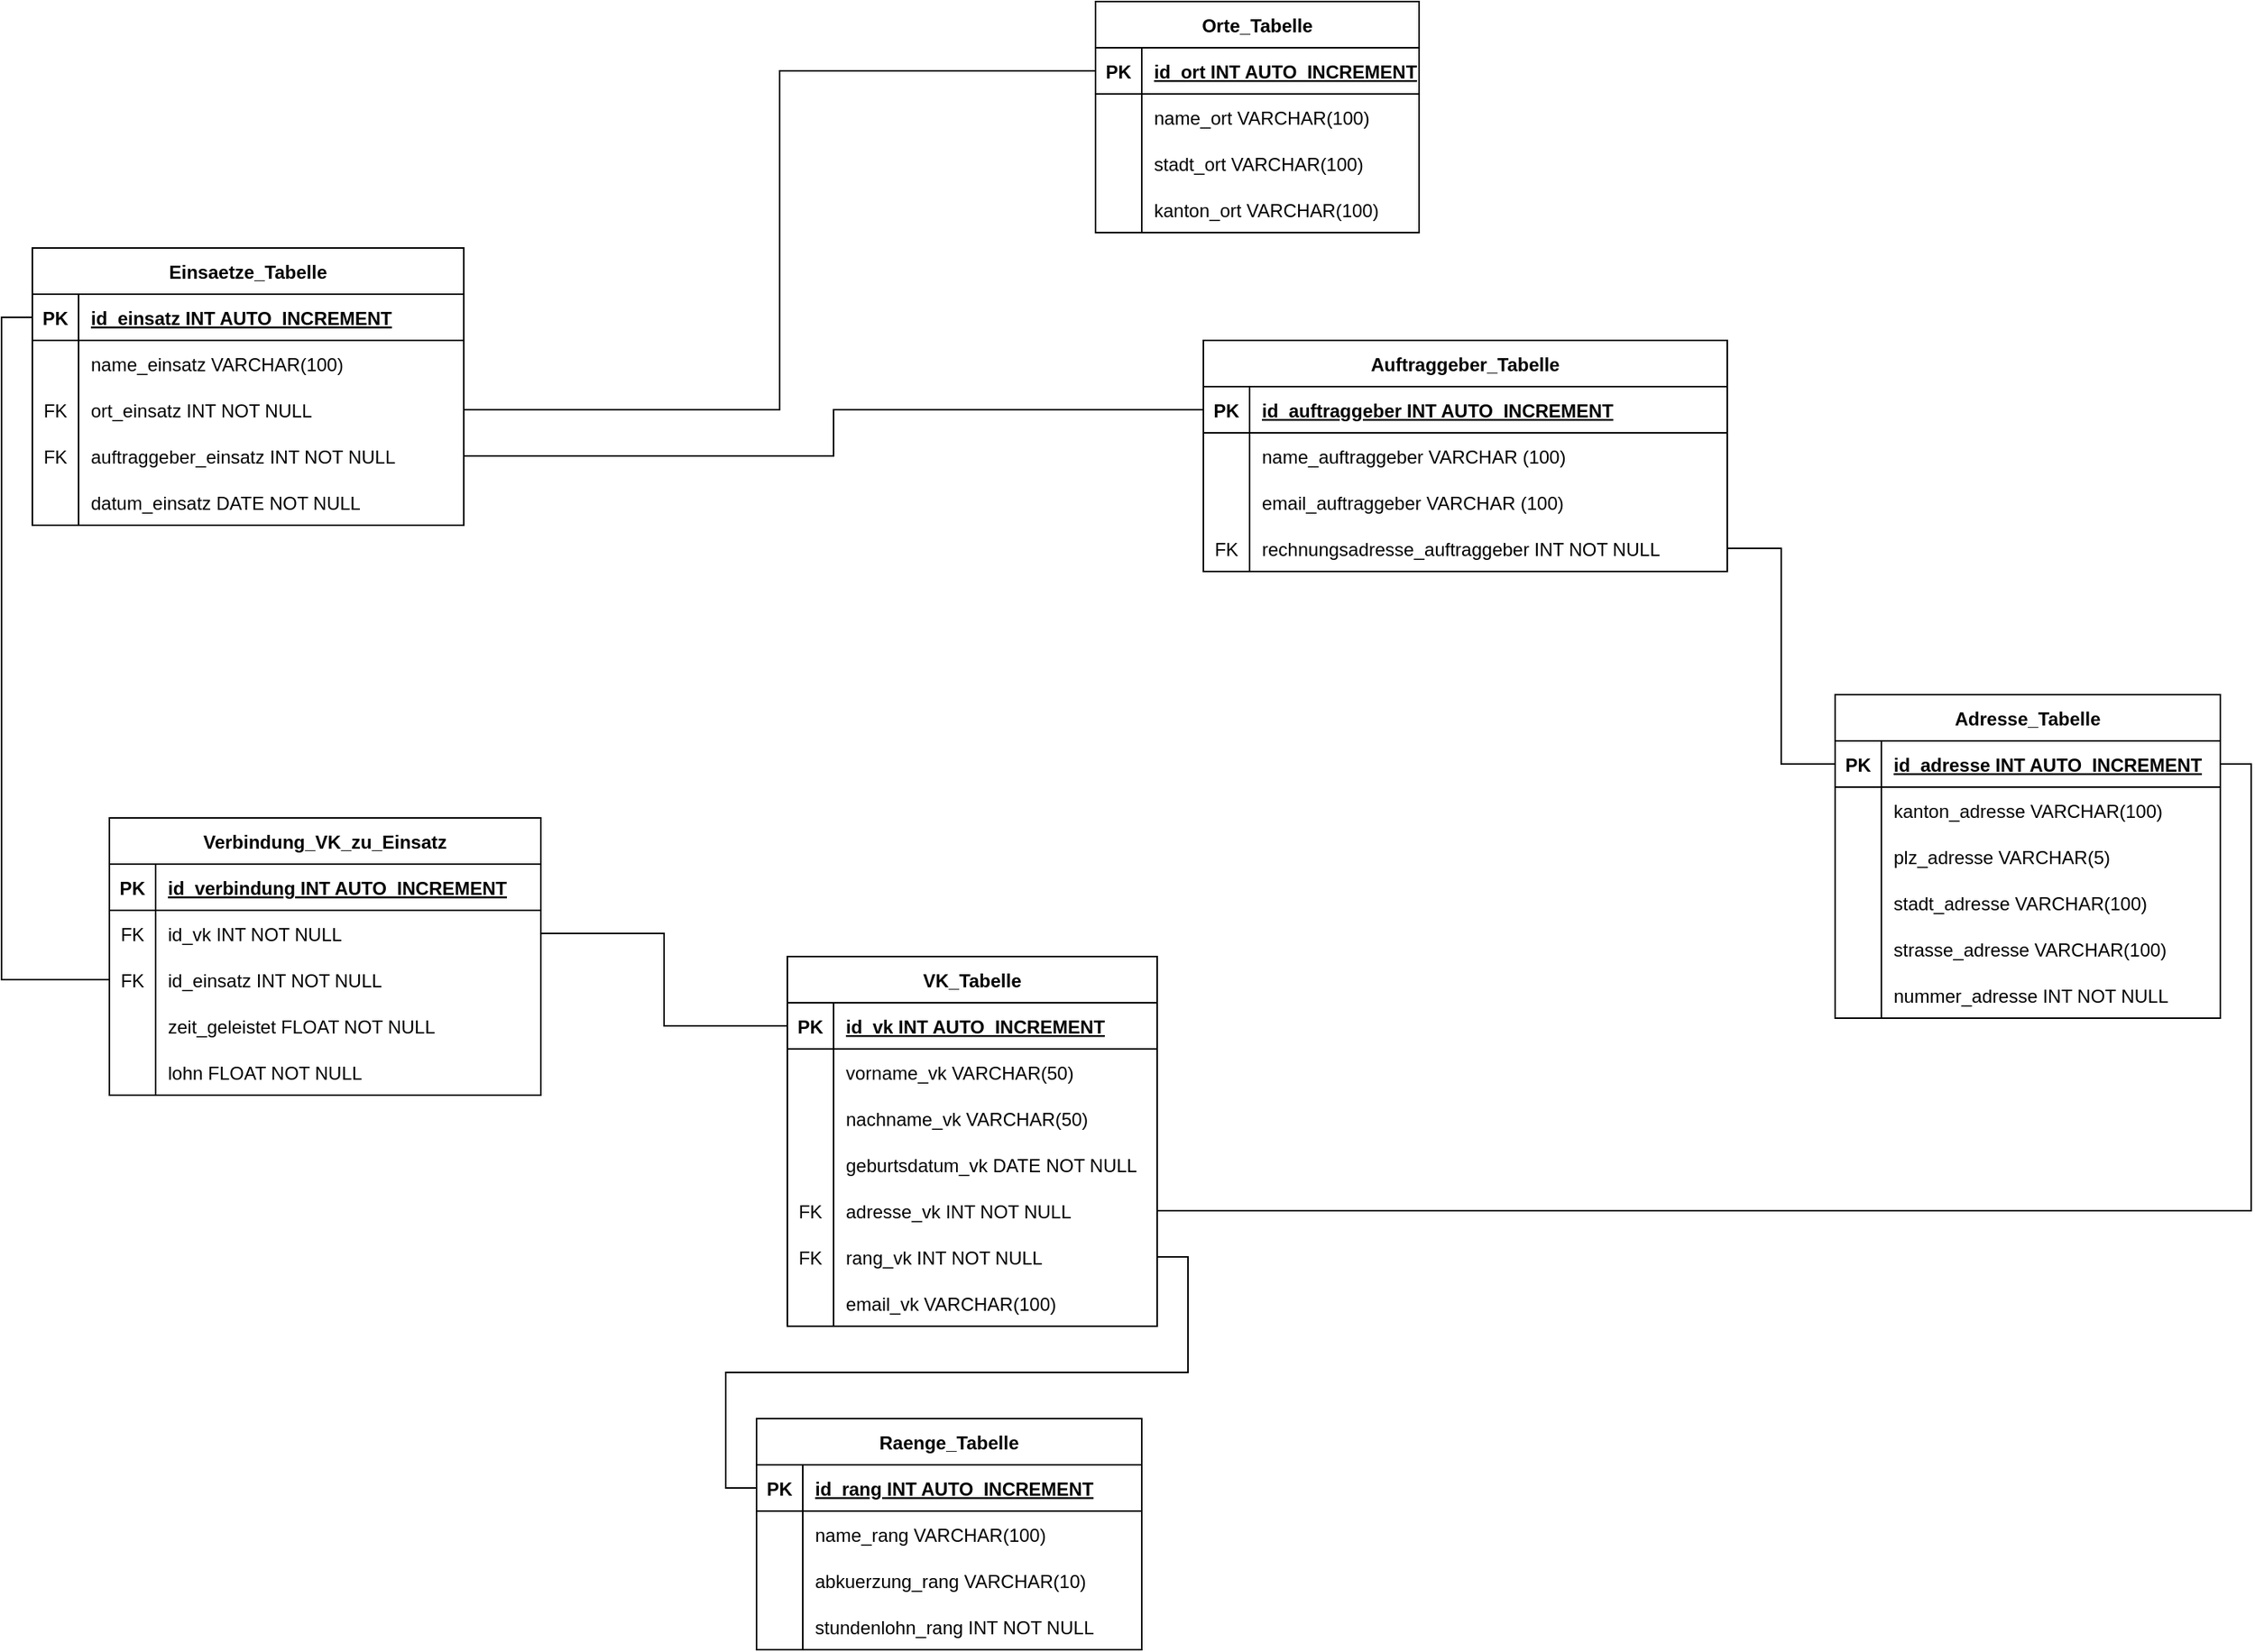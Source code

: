 <mxfile version="20.6.0" type="device"><diagram id="R2lEEEUBdFMjLlhIrx00" name="Page-1"><mxGraphModel dx="2062" dy="1154" grid="1" gridSize="10" guides="1" tooltips="1" connect="1" arrows="1" fold="1" page="1" pageScale="1" pageWidth="4681" pageHeight="3300" math="0" shadow="0" extFonts="Permanent Marker^https://fonts.googleapis.com/css?family=Permanent+Marker"><root><mxCell id="0"/><mxCell id="1" parent="0"/><mxCell id="id23W13B1p6ugP3tSp5j-1" value="Einsaetze_Tabelle" style="shape=table;startSize=30;container=1;collapsible=1;childLayout=tableLayout;fixedRows=1;rowLines=0;fontStyle=1;align=center;resizeLast=1;" parent="1" vertex="1"><mxGeometry x="140" y="570" width="280" height="180" as="geometry"/></mxCell><mxCell id="id23W13B1p6ugP3tSp5j-2" value="" style="shape=tableRow;horizontal=0;startSize=0;swimlaneHead=0;swimlaneBody=0;fillColor=none;collapsible=0;dropTarget=0;points=[[0,0.5],[1,0.5]];portConstraint=eastwest;top=0;left=0;right=0;bottom=1;" parent="id23W13B1p6ugP3tSp5j-1" vertex="1"><mxGeometry y="30" width="280" height="30" as="geometry"/></mxCell><mxCell id="id23W13B1p6ugP3tSp5j-3" value="PK" style="shape=partialRectangle;connectable=0;fillColor=none;top=0;left=0;bottom=0;right=0;fontStyle=1;overflow=hidden;" parent="id23W13B1p6ugP3tSp5j-2" vertex="1"><mxGeometry width="30" height="30" as="geometry"><mxRectangle width="30" height="30" as="alternateBounds"/></mxGeometry></mxCell><mxCell id="id23W13B1p6ugP3tSp5j-4" value="id_einsatz INT AUTO_INCREMENT" style="shape=partialRectangle;connectable=0;fillColor=none;top=0;left=0;bottom=0;right=0;align=left;spacingLeft=6;fontStyle=5;overflow=hidden;" parent="id23W13B1p6ugP3tSp5j-2" vertex="1"><mxGeometry x="30" width="250" height="30" as="geometry"><mxRectangle width="250" height="30" as="alternateBounds"/></mxGeometry></mxCell><mxCell id="id23W13B1p6ugP3tSp5j-5" value="" style="shape=tableRow;horizontal=0;startSize=0;swimlaneHead=0;swimlaneBody=0;fillColor=none;collapsible=0;dropTarget=0;points=[[0,0.5],[1,0.5]];portConstraint=eastwest;top=0;left=0;right=0;bottom=0;" parent="id23W13B1p6ugP3tSp5j-1" vertex="1"><mxGeometry y="60" width="280" height="30" as="geometry"/></mxCell><mxCell id="id23W13B1p6ugP3tSp5j-6" value="" style="shape=partialRectangle;connectable=0;fillColor=none;top=0;left=0;bottom=0;right=0;editable=1;overflow=hidden;" parent="id23W13B1p6ugP3tSp5j-5" vertex="1"><mxGeometry width="30" height="30" as="geometry"><mxRectangle width="30" height="30" as="alternateBounds"/></mxGeometry></mxCell><mxCell id="id23W13B1p6ugP3tSp5j-7" value="name_einsatz VARCHAR(100)" style="shape=partialRectangle;connectable=0;fillColor=none;top=0;left=0;bottom=0;right=0;align=left;spacingLeft=6;overflow=hidden;" parent="id23W13B1p6ugP3tSp5j-5" vertex="1"><mxGeometry x="30" width="250" height="30" as="geometry"><mxRectangle width="250" height="30" as="alternateBounds"/></mxGeometry></mxCell><mxCell id="id23W13B1p6ugP3tSp5j-8" value="" style="shape=tableRow;horizontal=0;startSize=0;swimlaneHead=0;swimlaneBody=0;fillColor=none;collapsible=0;dropTarget=0;points=[[0,0.5],[1,0.5]];portConstraint=eastwest;top=0;left=0;right=0;bottom=0;" parent="id23W13B1p6ugP3tSp5j-1" vertex="1"><mxGeometry y="90" width="280" height="30" as="geometry"/></mxCell><mxCell id="id23W13B1p6ugP3tSp5j-9" value="FK" style="shape=partialRectangle;connectable=0;fillColor=none;top=0;left=0;bottom=0;right=0;editable=1;overflow=hidden;" parent="id23W13B1p6ugP3tSp5j-8" vertex="1"><mxGeometry width="30" height="30" as="geometry"><mxRectangle width="30" height="30" as="alternateBounds"/></mxGeometry></mxCell><mxCell id="id23W13B1p6ugP3tSp5j-10" value="ort_einsatz INT NOT NULL" style="shape=partialRectangle;connectable=0;fillColor=none;top=0;left=0;bottom=0;right=0;align=left;spacingLeft=6;overflow=hidden;" parent="id23W13B1p6ugP3tSp5j-8" vertex="1"><mxGeometry x="30" width="250" height="30" as="geometry"><mxRectangle width="250" height="30" as="alternateBounds"/></mxGeometry></mxCell><mxCell id="id23W13B1p6ugP3tSp5j-11" value="" style="shape=tableRow;horizontal=0;startSize=0;swimlaneHead=0;swimlaneBody=0;fillColor=none;collapsible=0;dropTarget=0;points=[[0,0.5],[1,0.5]];portConstraint=eastwest;top=0;left=0;right=0;bottom=0;" parent="id23W13B1p6ugP3tSp5j-1" vertex="1"><mxGeometry y="120" width="280" height="30" as="geometry"/></mxCell><mxCell id="id23W13B1p6ugP3tSp5j-12" value="FK" style="shape=partialRectangle;connectable=0;fillColor=none;top=0;left=0;bottom=0;right=0;editable=1;overflow=hidden;" parent="id23W13B1p6ugP3tSp5j-11" vertex="1"><mxGeometry width="30" height="30" as="geometry"><mxRectangle width="30" height="30" as="alternateBounds"/></mxGeometry></mxCell><mxCell id="id23W13B1p6ugP3tSp5j-13" value="auftraggeber_einsatz INT NOT NULL" style="shape=partialRectangle;connectable=0;fillColor=none;top=0;left=0;bottom=0;right=0;align=left;spacingLeft=6;overflow=hidden;" parent="id23W13B1p6ugP3tSp5j-11" vertex="1"><mxGeometry x="30" width="250" height="30" as="geometry"><mxRectangle width="250" height="30" as="alternateBounds"/></mxGeometry></mxCell><mxCell id="id23W13B1p6ugP3tSp5j-30" value="" style="shape=tableRow;horizontal=0;startSize=0;swimlaneHead=0;swimlaneBody=0;fillColor=none;collapsible=0;dropTarget=0;points=[[0,0.5],[1,0.5]];portConstraint=eastwest;top=0;left=0;right=0;bottom=0;" parent="id23W13B1p6ugP3tSp5j-1" vertex="1"><mxGeometry y="150" width="280" height="30" as="geometry"/></mxCell><mxCell id="id23W13B1p6ugP3tSp5j-31" value="" style="shape=partialRectangle;connectable=0;fillColor=none;top=0;left=0;bottom=0;right=0;editable=1;overflow=hidden;" parent="id23W13B1p6ugP3tSp5j-30" vertex="1"><mxGeometry width="30" height="30" as="geometry"><mxRectangle width="30" height="30" as="alternateBounds"/></mxGeometry></mxCell><mxCell id="id23W13B1p6ugP3tSp5j-32" value="datum_einsatz DATE NOT NULL" style="shape=partialRectangle;connectable=0;fillColor=none;top=0;left=0;bottom=0;right=0;align=left;spacingLeft=6;overflow=hidden;" parent="id23W13B1p6ugP3tSp5j-30" vertex="1"><mxGeometry x="30" width="250" height="30" as="geometry"><mxRectangle width="250" height="30" as="alternateBounds"/></mxGeometry></mxCell><mxCell id="id23W13B1p6ugP3tSp5j-14" value="Orte_Tabelle" style="shape=table;startSize=30;container=1;collapsible=1;childLayout=tableLayout;fixedRows=1;rowLines=0;fontStyle=1;align=center;resizeLast=1;" parent="1" vertex="1"><mxGeometry x="830" y="410" width="210" height="150" as="geometry"/></mxCell><mxCell id="id23W13B1p6ugP3tSp5j-15" value="" style="shape=tableRow;horizontal=0;startSize=0;swimlaneHead=0;swimlaneBody=0;fillColor=none;collapsible=0;dropTarget=0;points=[[0,0.5],[1,0.5]];portConstraint=eastwest;top=0;left=0;right=0;bottom=1;" parent="id23W13B1p6ugP3tSp5j-14" vertex="1"><mxGeometry y="30" width="210" height="30" as="geometry"/></mxCell><mxCell id="id23W13B1p6ugP3tSp5j-16" value="PK" style="shape=partialRectangle;connectable=0;fillColor=none;top=0;left=0;bottom=0;right=0;fontStyle=1;overflow=hidden;" parent="id23W13B1p6ugP3tSp5j-15" vertex="1"><mxGeometry width="30" height="30" as="geometry"><mxRectangle width="30" height="30" as="alternateBounds"/></mxGeometry></mxCell><mxCell id="id23W13B1p6ugP3tSp5j-17" value="id_ort INT AUTO_INCREMENT" style="shape=partialRectangle;connectable=0;fillColor=none;top=0;left=0;bottom=0;right=0;align=left;spacingLeft=6;fontStyle=5;overflow=hidden;" parent="id23W13B1p6ugP3tSp5j-15" vertex="1"><mxGeometry x="30" width="180" height="30" as="geometry"><mxRectangle width="180" height="30" as="alternateBounds"/></mxGeometry></mxCell><mxCell id="id23W13B1p6ugP3tSp5j-18" value="" style="shape=tableRow;horizontal=0;startSize=0;swimlaneHead=0;swimlaneBody=0;fillColor=none;collapsible=0;dropTarget=0;points=[[0,0.5],[1,0.5]];portConstraint=eastwest;top=0;left=0;right=0;bottom=0;" parent="id23W13B1p6ugP3tSp5j-14" vertex="1"><mxGeometry y="60" width="210" height="30" as="geometry"/></mxCell><mxCell id="id23W13B1p6ugP3tSp5j-19" value="" style="shape=partialRectangle;connectable=0;fillColor=none;top=0;left=0;bottom=0;right=0;editable=1;overflow=hidden;" parent="id23W13B1p6ugP3tSp5j-18" vertex="1"><mxGeometry width="30" height="30" as="geometry"><mxRectangle width="30" height="30" as="alternateBounds"/></mxGeometry></mxCell><mxCell id="id23W13B1p6ugP3tSp5j-20" value="name_ort VARCHAR(100)" style="shape=partialRectangle;connectable=0;fillColor=none;top=0;left=0;bottom=0;right=0;align=left;spacingLeft=6;overflow=hidden;" parent="id23W13B1p6ugP3tSp5j-18" vertex="1"><mxGeometry x="30" width="180" height="30" as="geometry"><mxRectangle width="180" height="30" as="alternateBounds"/></mxGeometry></mxCell><mxCell id="id23W13B1p6ugP3tSp5j-21" value="" style="shape=tableRow;horizontal=0;startSize=0;swimlaneHead=0;swimlaneBody=0;fillColor=none;collapsible=0;dropTarget=0;points=[[0,0.5],[1,0.5]];portConstraint=eastwest;top=0;left=0;right=0;bottom=0;" parent="id23W13B1p6ugP3tSp5j-14" vertex="1"><mxGeometry y="90" width="210" height="30" as="geometry"/></mxCell><mxCell id="id23W13B1p6ugP3tSp5j-22" value="" style="shape=partialRectangle;connectable=0;fillColor=none;top=0;left=0;bottom=0;right=0;editable=1;overflow=hidden;" parent="id23W13B1p6ugP3tSp5j-21" vertex="1"><mxGeometry width="30" height="30" as="geometry"><mxRectangle width="30" height="30" as="alternateBounds"/></mxGeometry></mxCell><mxCell id="id23W13B1p6ugP3tSp5j-23" value="stadt_ort VARCHAR(100)" style="shape=partialRectangle;connectable=0;fillColor=none;top=0;left=0;bottom=0;right=0;align=left;spacingLeft=6;overflow=hidden;" parent="id23W13B1p6ugP3tSp5j-21" vertex="1"><mxGeometry x="30" width="180" height="30" as="geometry"><mxRectangle width="180" height="30" as="alternateBounds"/></mxGeometry></mxCell><mxCell id="id23W13B1p6ugP3tSp5j-24" value="" style="shape=tableRow;horizontal=0;startSize=0;swimlaneHead=0;swimlaneBody=0;fillColor=none;collapsible=0;dropTarget=0;points=[[0,0.5],[1,0.5]];portConstraint=eastwest;top=0;left=0;right=0;bottom=0;" parent="id23W13B1p6ugP3tSp5j-14" vertex="1"><mxGeometry y="120" width="210" height="30" as="geometry"/></mxCell><mxCell id="id23W13B1p6ugP3tSp5j-25" value="" style="shape=partialRectangle;connectable=0;fillColor=none;top=0;left=0;bottom=0;right=0;editable=1;overflow=hidden;" parent="id23W13B1p6ugP3tSp5j-24" vertex="1"><mxGeometry width="30" height="30" as="geometry"><mxRectangle width="30" height="30" as="alternateBounds"/></mxGeometry></mxCell><mxCell id="id23W13B1p6ugP3tSp5j-26" value="kanton_ort VARCHAR(100)" style="shape=partialRectangle;connectable=0;fillColor=none;top=0;left=0;bottom=0;right=0;align=left;spacingLeft=6;overflow=hidden;" parent="id23W13B1p6ugP3tSp5j-24" vertex="1"><mxGeometry x="30" width="180" height="30" as="geometry"><mxRectangle width="180" height="30" as="alternateBounds"/></mxGeometry></mxCell><mxCell id="id23W13B1p6ugP3tSp5j-33" value="Auftraggeber_Tabelle" style="shape=table;startSize=30;container=1;collapsible=1;childLayout=tableLayout;fixedRows=1;rowLines=0;fontStyle=1;align=center;resizeLast=1;" parent="1" vertex="1"><mxGeometry x="900" y="630" width="340" height="150" as="geometry"/></mxCell><mxCell id="id23W13B1p6ugP3tSp5j-34" value="" style="shape=tableRow;horizontal=0;startSize=0;swimlaneHead=0;swimlaneBody=0;fillColor=none;collapsible=0;dropTarget=0;points=[[0,0.5],[1,0.5]];portConstraint=eastwest;top=0;left=0;right=0;bottom=1;" parent="id23W13B1p6ugP3tSp5j-33" vertex="1"><mxGeometry y="30" width="340" height="30" as="geometry"/></mxCell><mxCell id="id23W13B1p6ugP3tSp5j-35" value="PK" style="shape=partialRectangle;connectable=0;fillColor=none;top=0;left=0;bottom=0;right=0;fontStyle=1;overflow=hidden;" parent="id23W13B1p6ugP3tSp5j-34" vertex="1"><mxGeometry width="30" height="30" as="geometry"><mxRectangle width="30" height="30" as="alternateBounds"/></mxGeometry></mxCell><mxCell id="id23W13B1p6ugP3tSp5j-36" value="id_auftraggeber INT AUTO_INCREMENT" style="shape=partialRectangle;connectable=0;fillColor=none;top=0;left=0;bottom=0;right=0;align=left;spacingLeft=6;fontStyle=5;overflow=hidden;" parent="id23W13B1p6ugP3tSp5j-34" vertex="1"><mxGeometry x="30" width="310" height="30" as="geometry"><mxRectangle width="310" height="30" as="alternateBounds"/></mxGeometry></mxCell><mxCell id="id23W13B1p6ugP3tSp5j-37" value="" style="shape=tableRow;horizontal=0;startSize=0;swimlaneHead=0;swimlaneBody=0;fillColor=none;collapsible=0;dropTarget=0;points=[[0,0.5],[1,0.5]];portConstraint=eastwest;top=0;left=0;right=0;bottom=0;" parent="id23W13B1p6ugP3tSp5j-33" vertex="1"><mxGeometry y="60" width="340" height="30" as="geometry"/></mxCell><mxCell id="id23W13B1p6ugP3tSp5j-38" value="" style="shape=partialRectangle;connectable=0;fillColor=none;top=0;left=0;bottom=0;right=0;editable=1;overflow=hidden;" parent="id23W13B1p6ugP3tSp5j-37" vertex="1"><mxGeometry width="30" height="30" as="geometry"><mxRectangle width="30" height="30" as="alternateBounds"/></mxGeometry></mxCell><mxCell id="id23W13B1p6ugP3tSp5j-39" value="name_auftraggeber VARCHAR (100)" style="shape=partialRectangle;connectable=0;fillColor=none;top=0;left=0;bottom=0;right=0;align=left;spacingLeft=6;overflow=hidden;" parent="id23W13B1p6ugP3tSp5j-37" vertex="1"><mxGeometry x="30" width="310" height="30" as="geometry"><mxRectangle width="310" height="30" as="alternateBounds"/></mxGeometry></mxCell><mxCell id="id23W13B1p6ugP3tSp5j-40" value="" style="shape=tableRow;horizontal=0;startSize=0;swimlaneHead=0;swimlaneBody=0;fillColor=none;collapsible=0;dropTarget=0;points=[[0,0.5],[1,0.5]];portConstraint=eastwest;top=0;left=0;right=0;bottom=0;" parent="id23W13B1p6ugP3tSp5j-33" vertex="1"><mxGeometry y="90" width="340" height="30" as="geometry"/></mxCell><mxCell id="id23W13B1p6ugP3tSp5j-41" value="" style="shape=partialRectangle;connectable=0;fillColor=none;top=0;left=0;bottom=0;right=0;editable=1;overflow=hidden;" parent="id23W13B1p6ugP3tSp5j-40" vertex="1"><mxGeometry width="30" height="30" as="geometry"><mxRectangle width="30" height="30" as="alternateBounds"/></mxGeometry></mxCell><mxCell id="id23W13B1p6ugP3tSp5j-42" value="email_auftraggeber VARCHAR (100)" style="shape=partialRectangle;connectable=0;fillColor=none;top=0;left=0;bottom=0;right=0;align=left;spacingLeft=6;overflow=hidden;" parent="id23W13B1p6ugP3tSp5j-40" vertex="1"><mxGeometry x="30" width="310" height="30" as="geometry"><mxRectangle width="310" height="30" as="alternateBounds"/></mxGeometry></mxCell><mxCell id="id23W13B1p6ugP3tSp5j-43" value="" style="shape=tableRow;horizontal=0;startSize=0;swimlaneHead=0;swimlaneBody=0;fillColor=none;collapsible=0;dropTarget=0;points=[[0,0.5],[1,0.5]];portConstraint=eastwest;top=0;left=0;right=0;bottom=0;" parent="id23W13B1p6ugP3tSp5j-33" vertex="1"><mxGeometry y="120" width="340" height="30" as="geometry"/></mxCell><mxCell id="id23W13B1p6ugP3tSp5j-44" value="FK" style="shape=partialRectangle;connectable=0;fillColor=none;top=0;left=0;bottom=0;right=0;editable=1;overflow=hidden;" parent="id23W13B1p6ugP3tSp5j-43" vertex="1"><mxGeometry width="30" height="30" as="geometry"><mxRectangle width="30" height="30" as="alternateBounds"/></mxGeometry></mxCell><mxCell id="id23W13B1p6ugP3tSp5j-45" value="rechnungsadresse_auftraggeber INT NOT NULL" style="shape=partialRectangle;connectable=0;fillColor=none;top=0;left=0;bottom=0;right=0;align=left;spacingLeft=6;overflow=hidden;" parent="id23W13B1p6ugP3tSp5j-43" vertex="1"><mxGeometry x="30" width="310" height="30" as="geometry"><mxRectangle width="310" height="30" as="alternateBounds"/></mxGeometry></mxCell><mxCell id="id23W13B1p6ugP3tSp5j-46" style="edgeStyle=orthogonalEdgeStyle;rounded=0;orthogonalLoop=1;jettySize=auto;html=1;exitX=1;exitY=0.5;exitDx=0;exitDy=0;entryX=0;entryY=0.5;entryDx=0;entryDy=0;endArrow=none;endFill=0;" parent="1" source="id23W13B1p6ugP3tSp5j-8" target="id23W13B1p6ugP3tSp5j-15" edge="1"><mxGeometry relative="1" as="geometry"/></mxCell><mxCell id="id23W13B1p6ugP3tSp5j-47" style="edgeStyle=orthogonalEdgeStyle;rounded=0;orthogonalLoop=1;jettySize=auto;html=1;exitX=1;exitY=0.5;exitDx=0;exitDy=0;entryX=0;entryY=0.5;entryDx=0;entryDy=0;endArrow=none;endFill=0;" parent="1" source="id23W13B1p6ugP3tSp5j-11" target="id23W13B1p6ugP3tSp5j-34" edge="1"><mxGeometry relative="1" as="geometry"/></mxCell><mxCell id="id23W13B1p6ugP3tSp5j-48" value="Adresse_Tabelle" style="shape=table;startSize=30;container=1;collapsible=1;childLayout=tableLayout;fixedRows=1;rowLines=0;fontStyle=1;align=center;resizeLast=1;" parent="1" vertex="1"><mxGeometry x="1310" y="860" width="250" height="210" as="geometry"/></mxCell><mxCell id="id23W13B1p6ugP3tSp5j-49" value="" style="shape=tableRow;horizontal=0;startSize=0;swimlaneHead=0;swimlaneBody=0;fillColor=none;collapsible=0;dropTarget=0;points=[[0,0.5],[1,0.5]];portConstraint=eastwest;top=0;left=0;right=0;bottom=1;" parent="id23W13B1p6ugP3tSp5j-48" vertex="1"><mxGeometry y="30" width="250" height="30" as="geometry"/></mxCell><mxCell id="id23W13B1p6ugP3tSp5j-50" value="PK" style="shape=partialRectangle;connectable=0;fillColor=none;top=0;left=0;bottom=0;right=0;fontStyle=1;overflow=hidden;" parent="id23W13B1p6ugP3tSp5j-49" vertex="1"><mxGeometry width="30" height="30" as="geometry"><mxRectangle width="30" height="30" as="alternateBounds"/></mxGeometry></mxCell><mxCell id="id23W13B1p6ugP3tSp5j-51" value="id_adresse INT AUTO_INCREMENT" style="shape=partialRectangle;connectable=0;fillColor=none;top=0;left=0;bottom=0;right=0;align=left;spacingLeft=6;fontStyle=5;overflow=hidden;" parent="id23W13B1p6ugP3tSp5j-49" vertex="1"><mxGeometry x="30" width="220" height="30" as="geometry"><mxRectangle width="220" height="30" as="alternateBounds"/></mxGeometry></mxCell><mxCell id="id23W13B1p6ugP3tSp5j-52" value="" style="shape=tableRow;horizontal=0;startSize=0;swimlaneHead=0;swimlaneBody=0;fillColor=none;collapsible=0;dropTarget=0;points=[[0,0.5],[1,0.5]];portConstraint=eastwest;top=0;left=0;right=0;bottom=0;" parent="id23W13B1p6ugP3tSp5j-48" vertex="1"><mxGeometry y="60" width="250" height="30" as="geometry"/></mxCell><mxCell id="id23W13B1p6ugP3tSp5j-53" value="" style="shape=partialRectangle;connectable=0;fillColor=none;top=0;left=0;bottom=0;right=0;editable=1;overflow=hidden;" parent="id23W13B1p6ugP3tSp5j-52" vertex="1"><mxGeometry width="30" height="30" as="geometry"><mxRectangle width="30" height="30" as="alternateBounds"/></mxGeometry></mxCell><mxCell id="id23W13B1p6ugP3tSp5j-54" value="kanton_adresse VARCHAR(100)" style="shape=partialRectangle;connectable=0;fillColor=none;top=0;left=0;bottom=0;right=0;align=left;spacingLeft=6;overflow=hidden;" parent="id23W13B1p6ugP3tSp5j-52" vertex="1"><mxGeometry x="30" width="220" height="30" as="geometry"><mxRectangle width="220" height="30" as="alternateBounds"/></mxGeometry></mxCell><mxCell id="cgTtgTOKJl7Zj4lJGbeB-1" value="" style="shape=tableRow;horizontal=0;startSize=0;swimlaneHead=0;swimlaneBody=0;fillColor=none;collapsible=0;dropTarget=0;points=[[0,0.5],[1,0.5]];portConstraint=eastwest;top=0;left=0;right=0;bottom=0;" vertex="1" parent="id23W13B1p6ugP3tSp5j-48"><mxGeometry y="90" width="250" height="30" as="geometry"/></mxCell><mxCell id="cgTtgTOKJl7Zj4lJGbeB-2" value="" style="shape=partialRectangle;connectable=0;fillColor=none;top=0;left=0;bottom=0;right=0;editable=1;overflow=hidden;" vertex="1" parent="cgTtgTOKJl7Zj4lJGbeB-1"><mxGeometry width="30" height="30" as="geometry"><mxRectangle width="30" height="30" as="alternateBounds"/></mxGeometry></mxCell><mxCell id="cgTtgTOKJl7Zj4lJGbeB-3" value="plz_adresse VARCHAR(5)" style="shape=partialRectangle;connectable=0;fillColor=none;top=0;left=0;bottom=0;right=0;align=left;spacingLeft=6;overflow=hidden;" vertex="1" parent="cgTtgTOKJl7Zj4lJGbeB-1"><mxGeometry x="30" width="220" height="30" as="geometry"><mxRectangle width="220" height="30" as="alternateBounds"/></mxGeometry></mxCell><mxCell id="id23W13B1p6ugP3tSp5j-55" value="" style="shape=tableRow;horizontal=0;startSize=0;swimlaneHead=0;swimlaneBody=0;fillColor=none;collapsible=0;dropTarget=0;points=[[0,0.5],[1,0.5]];portConstraint=eastwest;top=0;left=0;right=0;bottom=0;" parent="id23W13B1p6ugP3tSp5j-48" vertex="1"><mxGeometry y="120" width="250" height="30" as="geometry"/></mxCell><mxCell id="id23W13B1p6ugP3tSp5j-56" value="" style="shape=partialRectangle;connectable=0;fillColor=none;top=0;left=0;bottom=0;right=0;editable=1;overflow=hidden;" parent="id23W13B1p6ugP3tSp5j-55" vertex="1"><mxGeometry width="30" height="30" as="geometry"><mxRectangle width="30" height="30" as="alternateBounds"/></mxGeometry></mxCell><mxCell id="id23W13B1p6ugP3tSp5j-57" value="stadt_adresse VARCHAR(100)" style="shape=partialRectangle;connectable=0;fillColor=none;top=0;left=0;bottom=0;right=0;align=left;spacingLeft=6;overflow=hidden;" parent="id23W13B1p6ugP3tSp5j-55" vertex="1"><mxGeometry x="30" width="220" height="30" as="geometry"><mxRectangle width="220" height="30" as="alternateBounds"/></mxGeometry></mxCell><mxCell id="id23W13B1p6ugP3tSp5j-58" value="" style="shape=tableRow;horizontal=0;startSize=0;swimlaneHead=0;swimlaneBody=0;fillColor=none;collapsible=0;dropTarget=0;points=[[0,0.5],[1,0.5]];portConstraint=eastwest;top=0;left=0;right=0;bottom=0;" parent="id23W13B1p6ugP3tSp5j-48" vertex="1"><mxGeometry y="150" width="250" height="30" as="geometry"/></mxCell><mxCell id="id23W13B1p6ugP3tSp5j-59" value="" style="shape=partialRectangle;connectable=0;fillColor=none;top=0;left=0;bottom=0;right=0;editable=1;overflow=hidden;" parent="id23W13B1p6ugP3tSp5j-58" vertex="1"><mxGeometry width="30" height="30" as="geometry"><mxRectangle width="30" height="30" as="alternateBounds"/></mxGeometry></mxCell><mxCell id="id23W13B1p6ugP3tSp5j-60" value="strasse_adresse VARCHAR(100)" style="shape=partialRectangle;connectable=0;fillColor=none;top=0;left=0;bottom=0;right=0;align=left;spacingLeft=6;overflow=hidden;" parent="id23W13B1p6ugP3tSp5j-58" vertex="1"><mxGeometry x="30" width="220" height="30" as="geometry"><mxRectangle width="220" height="30" as="alternateBounds"/></mxGeometry></mxCell><mxCell id="id23W13B1p6ugP3tSp5j-64" value="" style="shape=tableRow;horizontal=0;startSize=0;swimlaneHead=0;swimlaneBody=0;fillColor=none;collapsible=0;dropTarget=0;points=[[0,0.5],[1,0.5]];portConstraint=eastwest;top=0;left=0;right=0;bottom=0;" parent="id23W13B1p6ugP3tSp5j-48" vertex="1"><mxGeometry y="180" width="250" height="30" as="geometry"/></mxCell><mxCell id="id23W13B1p6ugP3tSp5j-65" value="" style="shape=partialRectangle;connectable=0;fillColor=none;top=0;left=0;bottom=0;right=0;editable=1;overflow=hidden;" parent="id23W13B1p6ugP3tSp5j-64" vertex="1"><mxGeometry width="30" height="30" as="geometry"><mxRectangle width="30" height="30" as="alternateBounds"/></mxGeometry></mxCell><mxCell id="id23W13B1p6ugP3tSp5j-66" value="nummer_adresse INT NOT NULL" style="shape=partialRectangle;connectable=0;fillColor=none;top=0;left=0;bottom=0;right=0;align=left;spacingLeft=6;overflow=hidden;" parent="id23W13B1p6ugP3tSp5j-64" vertex="1"><mxGeometry x="30" width="220" height="30" as="geometry"><mxRectangle width="220" height="30" as="alternateBounds"/></mxGeometry></mxCell><mxCell id="id23W13B1p6ugP3tSp5j-67" style="edgeStyle=orthogonalEdgeStyle;rounded=0;orthogonalLoop=1;jettySize=auto;html=1;exitX=1;exitY=0.5;exitDx=0;exitDy=0;entryX=0;entryY=0.5;entryDx=0;entryDy=0;endArrow=none;endFill=0;" parent="1" source="id23W13B1p6ugP3tSp5j-43" target="id23W13B1p6ugP3tSp5j-49" edge="1"><mxGeometry relative="1" as="geometry"/></mxCell><mxCell id="id23W13B1p6ugP3tSp5j-109" value="VK_Tabelle" style="shape=table;startSize=30;container=1;collapsible=1;childLayout=tableLayout;fixedRows=1;rowLines=0;fontStyle=1;align=center;resizeLast=1;" parent="1" vertex="1"><mxGeometry x="630" y="1030" width="240" height="240" as="geometry"/></mxCell><mxCell id="id23W13B1p6ugP3tSp5j-110" value="" style="shape=tableRow;horizontal=0;startSize=0;swimlaneHead=0;swimlaneBody=0;fillColor=none;collapsible=0;dropTarget=0;points=[[0,0.5],[1,0.5]];portConstraint=eastwest;top=0;left=0;right=0;bottom=1;" parent="id23W13B1p6ugP3tSp5j-109" vertex="1"><mxGeometry y="30" width="240" height="30" as="geometry"/></mxCell><mxCell id="id23W13B1p6ugP3tSp5j-111" value="PK" style="shape=partialRectangle;connectable=0;fillColor=none;top=0;left=0;bottom=0;right=0;fontStyle=1;overflow=hidden;" parent="id23W13B1p6ugP3tSp5j-110" vertex="1"><mxGeometry width="30" height="30" as="geometry"><mxRectangle width="30" height="30" as="alternateBounds"/></mxGeometry></mxCell><mxCell id="id23W13B1p6ugP3tSp5j-112" value="id_vk INT AUTO_INCREMENT" style="shape=partialRectangle;connectable=0;fillColor=none;top=0;left=0;bottom=0;right=0;align=left;spacingLeft=6;fontStyle=5;overflow=hidden;" parent="id23W13B1p6ugP3tSp5j-110" vertex="1"><mxGeometry x="30" width="210" height="30" as="geometry"><mxRectangle width="210" height="30" as="alternateBounds"/></mxGeometry></mxCell><mxCell id="id23W13B1p6ugP3tSp5j-113" value="" style="shape=tableRow;horizontal=0;startSize=0;swimlaneHead=0;swimlaneBody=0;fillColor=none;collapsible=0;dropTarget=0;points=[[0,0.5],[1,0.5]];portConstraint=eastwest;top=0;left=0;right=0;bottom=0;" parent="id23W13B1p6ugP3tSp5j-109" vertex="1"><mxGeometry y="60" width="240" height="30" as="geometry"/></mxCell><mxCell id="id23W13B1p6ugP3tSp5j-114" value="" style="shape=partialRectangle;connectable=0;fillColor=none;top=0;left=0;bottom=0;right=0;editable=1;overflow=hidden;" parent="id23W13B1p6ugP3tSp5j-113" vertex="1"><mxGeometry width="30" height="30" as="geometry"><mxRectangle width="30" height="30" as="alternateBounds"/></mxGeometry></mxCell><mxCell id="id23W13B1p6ugP3tSp5j-115" value="vorname_vk VARCHAR(50)" style="shape=partialRectangle;connectable=0;fillColor=none;top=0;left=0;bottom=0;right=0;align=left;spacingLeft=6;overflow=hidden;" parent="id23W13B1p6ugP3tSp5j-113" vertex="1"><mxGeometry x="30" width="210" height="30" as="geometry"><mxRectangle width="210" height="30" as="alternateBounds"/></mxGeometry></mxCell><mxCell id="cgTtgTOKJl7Zj4lJGbeB-4" value="" style="shape=tableRow;horizontal=0;startSize=0;swimlaneHead=0;swimlaneBody=0;fillColor=none;collapsible=0;dropTarget=0;points=[[0,0.5],[1,0.5]];portConstraint=eastwest;top=0;left=0;right=0;bottom=0;" vertex="1" parent="id23W13B1p6ugP3tSp5j-109"><mxGeometry y="90" width="240" height="30" as="geometry"/></mxCell><mxCell id="cgTtgTOKJl7Zj4lJGbeB-5" value="" style="shape=partialRectangle;connectable=0;fillColor=none;top=0;left=0;bottom=0;right=0;editable=1;overflow=hidden;" vertex="1" parent="cgTtgTOKJl7Zj4lJGbeB-4"><mxGeometry width="30" height="30" as="geometry"><mxRectangle width="30" height="30" as="alternateBounds"/></mxGeometry></mxCell><mxCell id="cgTtgTOKJl7Zj4lJGbeB-6" value="nachname_vk VARCHAR(50)" style="shape=partialRectangle;connectable=0;fillColor=none;top=0;left=0;bottom=0;right=0;align=left;spacingLeft=6;overflow=hidden;" vertex="1" parent="cgTtgTOKJl7Zj4lJGbeB-4"><mxGeometry x="30" width="210" height="30" as="geometry"><mxRectangle width="210" height="30" as="alternateBounds"/></mxGeometry></mxCell><mxCell id="id23W13B1p6ugP3tSp5j-116" value="" style="shape=tableRow;horizontal=0;startSize=0;swimlaneHead=0;swimlaneBody=0;fillColor=none;collapsible=0;dropTarget=0;points=[[0,0.5],[1,0.5]];portConstraint=eastwest;top=0;left=0;right=0;bottom=0;" parent="id23W13B1p6ugP3tSp5j-109" vertex="1"><mxGeometry y="120" width="240" height="30" as="geometry"/></mxCell><mxCell id="id23W13B1p6ugP3tSp5j-117" value="" style="shape=partialRectangle;connectable=0;fillColor=none;top=0;left=0;bottom=0;right=0;editable=1;overflow=hidden;" parent="id23W13B1p6ugP3tSp5j-116" vertex="1"><mxGeometry width="30" height="30" as="geometry"><mxRectangle width="30" height="30" as="alternateBounds"/></mxGeometry></mxCell><mxCell id="id23W13B1p6ugP3tSp5j-118" value="geburtsdatum_vk DATE NOT NULL" style="shape=partialRectangle;connectable=0;fillColor=none;top=0;left=0;bottom=0;right=0;align=left;spacingLeft=6;overflow=hidden;" parent="id23W13B1p6ugP3tSp5j-116" vertex="1"><mxGeometry x="30" width="210" height="30" as="geometry"><mxRectangle width="210" height="30" as="alternateBounds"/></mxGeometry></mxCell><mxCell id="id23W13B1p6ugP3tSp5j-119" value="" style="shape=tableRow;horizontal=0;startSize=0;swimlaneHead=0;swimlaneBody=0;fillColor=none;collapsible=0;dropTarget=0;points=[[0,0.5],[1,0.5]];portConstraint=eastwest;top=0;left=0;right=0;bottom=0;" parent="id23W13B1p6ugP3tSp5j-109" vertex="1"><mxGeometry y="150" width="240" height="30" as="geometry"/></mxCell><mxCell id="id23W13B1p6ugP3tSp5j-120" value="FK" style="shape=partialRectangle;connectable=0;fillColor=none;top=0;left=0;bottom=0;right=0;editable=1;overflow=hidden;" parent="id23W13B1p6ugP3tSp5j-119" vertex="1"><mxGeometry width="30" height="30" as="geometry"><mxRectangle width="30" height="30" as="alternateBounds"/></mxGeometry></mxCell><mxCell id="id23W13B1p6ugP3tSp5j-121" value="adresse_vk INT NOT NULL" style="shape=partialRectangle;connectable=0;fillColor=none;top=0;left=0;bottom=0;right=0;align=left;spacingLeft=6;overflow=hidden;" parent="id23W13B1p6ugP3tSp5j-119" vertex="1"><mxGeometry x="30" width="210" height="30" as="geometry"><mxRectangle width="210" height="30" as="alternateBounds"/></mxGeometry></mxCell><mxCell id="id23W13B1p6ugP3tSp5j-124" value="" style="shape=tableRow;horizontal=0;startSize=0;swimlaneHead=0;swimlaneBody=0;fillColor=none;collapsible=0;dropTarget=0;points=[[0,0.5],[1,0.5]];portConstraint=eastwest;top=0;left=0;right=0;bottom=0;" parent="id23W13B1p6ugP3tSp5j-109" vertex="1"><mxGeometry y="180" width="240" height="30" as="geometry"/></mxCell><mxCell id="id23W13B1p6ugP3tSp5j-125" value="FK" style="shape=partialRectangle;connectable=0;fillColor=none;top=0;left=0;bottom=0;right=0;editable=1;overflow=hidden;" parent="id23W13B1p6ugP3tSp5j-124" vertex="1"><mxGeometry width="30" height="30" as="geometry"><mxRectangle width="30" height="30" as="alternateBounds"/></mxGeometry></mxCell><mxCell id="id23W13B1p6ugP3tSp5j-126" value="rang_vk INT NOT NULL" style="shape=partialRectangle;connectable=0;fillColor=none;top=0;left=0;bottom=0;right=0;align=left;spacingLeft=6;overflow=hidden;" parent="id23W13B1p6ugP3tSp5j-124" vertex="1"><mxGeometry x="30" width="210" height="30" as="geometry"><mxRectangle width="210" height="30" as="alternateBounds"/></mxGeometry></mxCell><mxCell id="AAdlGR2Y4iQeJZJA3p5X-1" value="" style="shape=tableRow;horizontal=0;startSize=0;swimlaneHead=0;swimlaneBody=0;fillColor=none;collapsible=0;dropTarget=0;points=[[0,0.5],[1,0.5]];portConstraint=eastwest;top=0;left=0;right=0;bottom=0;" parent="id23W13B1p6ugP3tSp5j-109" vertex="1"><mxGeometry y="210" width="240" height="30" as="geometry"/></mxCell><mxCell id="AAdlGR2Y4iQeJZJA3p5X-2" value="" style="shape=partialRectangle;connectable=0;fillColor=none;top=0;left=0;bottom=0;right=0;editable=1;overflow=hidden;" parent="AAdlGR2Y4iQeJZJA3p5X-1" vertex="1"><mxGeometry width="30" height="30" as="geometry"><mxRectangle width="30" height="30" as="alternateBounds"/></mxGeometry></mxCell><mxCell id="AAdlGR2Y4iQeJZJA3p5X-3" value="email_vk VARCHAR(100)" style="shape=partialRectangle;connectable=0;fillColor=none;top=0;left=0;bottom=0;right=0;align=left;spacingLeft=6;overflow=hidden;" parent="AAdlGR2Y4iQeJZJA3p5X-1" vertex="1"><mxGeometry x="30" width="210" height="30" as="geometry"><mxRectangle width="210" height="30" as="alternateBounds"/></mxGeometry></mxCell><mxCell id="id23W13B1p6ugP3tSp5j-123" style="edgeStyle=orthogonalEdgeStyle;rounded=0;orthogonalLoop=1;jettySize=auto;html=1;exitX=1;exitY=0.5;exitDx=0;exitDy=0;entryX=1;entryY=0.5;entryDx=0;entryDy=0;endArrow=none;endFill=0;" parent="1" source="id23W13B1p6ugP3tSp5j-119" target="id23W13B1p6ugP3tSp5j-49" edge="1"><mxGeometry relative="1" as="geometry"/></mxCell><mxCell id="id23W13B1p6ugP3tSp5j-127" value="Raenge_Tabelle" style="shape=table;startSize=30;container=1;collapsible=1;childLayout=tableLayout;fixedRows=1;rowLines=0;fontStyle=1;align=center;resizeLast=1;" parent="1" vertex="1"><mxGeometry x="610" y="1330" width="250" height="150" as="geometry"/></mxCell><mxCell id="id23W13B1p6ugP3tSp5j-128" value="" style="shape=tableRow;horizontal=0;startSize=0;swimlaneHead=0;swimlaneBody=0;fillColor=none;collapsible=0;dropTarget=0;points=[[0,0.5],[1,0.5]];portConstraint=eastwest;top=0;left=0;right=0;bottom=1;" parent="id23W13B1p6ugP3tSp5j-127" vertex="1"><mxGeometry y="30" width="250" height="30" as="geometry"/></mxCell><mxCell id="id23W13B1p6ugP3tSp5j-129" value="PK" style="shape=partialRectangle;connectable=0;fillColor=none;top=0;left=0;bottom=0;right=0;fontStyle=1;overflow=hidden;" parent="id23W13B1p6ugP3tSp5j-128" vertex="1"><mxGeometry width="30" height="30" as="geometry"><mxRectangle width="30" height="30" as="alternateBounds"/></mxGeometry></mxCell><mxCell id="id23W13B1p6ugP3tSp5j-130" value="id_rang INT AUTO_INCREMENT" style="shape=partialRectangle;connectable=0;fillColor=none;top=0;left=0;bottom=0;right=0;align=left;spacingLeft=6;fontStyle=5;overflow=hidden;" parent="id23W13B1p6ugP3tSp5j-128" vertex="1"><mxGeometry x="30" width="220" height="30" as="geometry"><mxRectangle width="220" height="30" as="alternateBounds"/></mxGeometry></mxCell><mxCell id="id23W13B1p6ugP3tSp5j-131" value="" style="shape=tableRow;horizontal=0;startSize=0;swimlaneHead=0;swimlaneBody=0;fillColor=none;collapsible=0;dropTarget=0;points=[[0,0.5],[1,0.5]];portConstraint=eastwest;top=0;left=0;right=0;bottom=0;" parent="id23W13B1p6ugP3tSp5j-127" vertex="1"><mxGeometry y="60" width="250" height="30" as="geometry"/></mxCell><mxCell id="id23W13B1p6ugP3tSp5j-132" value="" style="shape=partialRectangle;connectable=0;fillColor=none;top=0;left=0;bottom=0;right=0;editable=1;overflow=hidden;" parent="id23W13B1p6ugP3tSp5j-131" vertex="1"><mxGeometry width="30" height="30" as="geometry"><mxRectangle width="30" height="30" as="alternateBounds"/></mxGeometry></mxCell><mxCell id="id23W13B1p6ugP3tSp5j-133" value="name_rang VARCHAR(100)" style="shape=partialRectangle;connectable=0;fillColor=none;top=0;left=0;bottom=0;right=0;align=left;spacingLeft=6;overflow=hidden;" parent="id23W13B1p6ugP3tSp5j-131" vertex="1"><mxGeometry x="30" width="220" height="30" as="geometry"><mxRectangle width="220" height="30" as="alternateBounds"/></mxGeometry></mxCell><mxCell id="id23W13B1p6ugP3tSp5j-134" value="" style="shape=tableRow;horizontal=0;startSize=0;swimlaneHead=0;swimlaneBody=0;fillColor=none;collapsible=0;dropTarget=0;points=[[0,0.5],[1,0.5]];portConstraint=eastwest;top=0;left=0;right=0;bottom=0;" parent="id23W13B1p6ugP3tSp5j-127" vertex="1"><mxGeometry y="90" width="250" height="30" as="geometry"/></mxCell><mxCell id="id23W13B1p6ugP3tSp5j-135" value="" style="shape=partialRectangle;connectable=0;fillColor=none;top=0;left=0;bottom=0;right=0;editable=1;overflow=hidden;" parent="id23W13B1p6ugP3tSp5j-134" vertex="1"><mxGeometry width="30" height="30" as="geometry"><mxRectangle width="30" height="30" as="alternateBounds"/></mxGeometry></mxCell><mxCell id="id23W13B1p6ugP3tSp5j-136" value="abkuerzung_rang VARCHAR(10)" style="shape=partialRectangle;connectable=0;fillColor=none;top=0;left=0;bottom=0;right=0;align=left;spacingLeft=6;overflow=hidden;" parent="id23W13B1p6ugP3tSp5j-134" vertex="1"><mxGeometry x="30" width="220" height="30" as="geometry"><mxRectangle width="220" height="30" as="alternateBounds"/></mxGeometry></mxCell><mxCell id="id23W13B1p6ugP3tSp5j-137" value="" style="shape=tableRow;horizontal=0;startSize=0;swimlaneHead=0;swimlaneBody=0;fillColor=none;collapsible=0;dropTarget=0;points=[[0,0.5],[1,0.5]];portConstraint=eastwest;top=0;left=0;right=0;bottom=0;" parent="id23W13B1p6ugP3tSp5j-127" vertex="1"><mxGeometry y="120" width="250" height="30" as="geometry"/></mxCell><mxCell id="id23W13B1p6ugP3tSp5j-138" value="" style="shape=partialRectangle;connectable=0;fillColor=none;top=0;left=0;bottom=0;right=0;editable=1;overflow=hidden;" parent="id23W13B1p6ugP3tSp5j-137" vertex="1"><mxGeometry width="30" height="30" as="geometry"><mxRectangle width="30" height="30" as="alternateBounds"/></mxGeometry></mxCell><mxCell id="id23W13B1p6ugP3tSp5j-139" value="stundenlohn_rang INT NOT NULL" style="shape=partialRectangle;connectable=0;fillColor=none;top=0;left=0;bottom=0;right=0;align=left;spacingLeft=6;overflow=hidden;" parent="id23W13B1p6ugP3tSp5j-137" vertex="1"><mxGeometry x="30" width="220" height="30" as="geometry"><mxRectangle width="220" height="30" as="alternateBounds"/></mxGeometry></mxCell><mxCell id="id23W13B1p6ugP3tSp5j-140" style="edgeStyle=orthogonalEdgeStyle;rounded=0;orthogonalLoop=1;jettySize=auto;html=1;exitX=1;exitY=0.5;exitDx=0;exitDy=0;entryX=0;entryY=0.5;entryDx=0;entryDy=0;endArrow=none;endFill=0;" parent="1" source="id23W13B1p6ugP3tSp5j-124" target="id23W13B1p6ugP3tSp5j-128" edge="1"><mxGeometry relative="1" as="geometry"/></mxCell><mxCell id="id23W13B1p6ugP3tSp5j-141" value="Verbindung_VK_zu_Einsatz" style="shape=table;startSize=30;container=1;collapsible=1;childLayout=tableLayout;fixedRows=1;rowLines=0;fontStyle=1;align=center;resizeLast=1;" parent="1" vertex="1"><mxGeometry x="190" y="940" width="280" height="180" as="geometry"/></mxCell><mxCell id="id23W13B1p6ugP3tSp5j-142" value="" style="shape=tableRow;horizontal=0;startSize=0;swimlaneHead=0;swimlaneBody=0;fillColor=none;collapsible=0;dropTarget=0;points=[[0,0.5],[1,0.5]];portConstraint=eastwest;top=0;left=0;right=0;bottom=1;" parent="id23W13B1p6ugP3tSp5j-141" vertex="1"><mxGeometry y="30" width="280" height="30" as="geometry"/></mxCell><mxCell id="id23W13B1p6ugP3tSp5j-143" value="PK" style="shape=partialRectangle;connectable=0;fillColor=none;top=0;left=0;bottom=0;right=0;fontStyle=1;overflow=hidden;" parent="id23W13B1p6ugP3tSp5j-142" vertex="1"><mxGeometry width="30" height="30" as="geometry"><mxRectangle width="30" height="30" as="alternateBounds"/></mxGeometry></mxCell><mxCell id="id23W13B1p6ugP3tSp5j-144" value="id_verbindung INT AUTO_INCREMENT" style="shape=partialRectangle;connectable=0;fillColor=none;top=0;left=0;bottom=0;right=0;align=left;spacingLeft=6;fontStyle=5;overflow=hidden;" parent="id23W13B1p6ugP3tSp5j-142" vertex="1"><mxGeometry x="30" width="250" height="30" as="geometry"><mxRectangle width="250" height="30" as="alternateBounds"/></mxGeometry></mxCell><mxCell id="id23W13B1p6ugP3tSp5j-145" value="" style="shape=tableRow;horizontal=0;startSize=0;swimlaneHead=0;swimlaneBody=0;fillColor=none;collapsible=0;dropTarget=0;points=[[0,0.5],[1,0.5]];portConstraint=eastwest;top=0;left=0;right=0;bottom=0;" parent="id23W13B1p6ugP3tSp5j-141" vertex="1"><mxGeometry y="60" width="280" height="30" as="geometry"/></mxCell><mxCell id="id23W13B1p6ugP3tSp5j-146" value="FK" style="shape=partialRectangle;connectable=0;fillColor=none;top=0;left=0;bottom=0;right=0;editable=1;overflow=hidden;" parent="id23W13B1p6ugP3tSp5j-145" vertex="1"><mxGeometry width="30" height="30" as="geometry"><mxRectangle width="30" height="30" as="alternateBounds"/></mxGeometry></mxCell><mxCell id="id23W13B1p6ugP3tSp5j-147" value="id_vk INT NOT NULL" style="shape=partialRectangle;connectable=0;fillColor=none;top=0;left=0;bottom=0;right=0;align=left;spacingLeft=6;overflow=hidden;" parent="id23W13B1p6ugP3tSp5j-145" vertex="1"><mxGeometry x="30" width="250" height="30" as="geometry"><mxRectangle width="250" height="30" as="alternateBounds"/></mxGeometry></mxCell><mxCell id="id23W13B1p6ugP3tSp5j-148" value="" style="shape=tableRow;horizontal=0;startSize=0;swimlaneHead=0;swimlaneBody=0;fillColor=none;collapsible=0;dropTarget=0;points=[[0,0.5],[1,0.5]];portConstraint=eastwest;top=0;left=0;right=0;bottom=0;" parent="id23W13B1p6ugP3tSp5j-141" vertex="1"><mxGeometry y="90" width="280" height="30" as="geometry"/></mxCell><mxCell id="id23W13B1p6ugP3tSp5j-149" value="FK" style="shape=partialRectangle;connectable=0;fillColor=none;top=0;left=0;bottom=0;right=0;editable=1;overflow=hidden;" parent="id23W13B1p6ugP3tSp5j-148" vertex="1"><mxGeometry width="30" height="30" as="geometry"><mxRectangle width="30" height="30" as="alternateBounds"/></mxGeometry></mxCell><mxCell id="id23W13B1p6ugP3tSp5j-150" value="id_einsatz INT NOT NULL" style="shape=partialRectangle;connectable=0;fillColor=none;top=0;left=0;bottom=0;right=0;align=left;spacingLeft=6;overflow=hidden;" parent="id23W13B1p6ugP3tSp5j-148" vertex="1"><mxGeometry x="30" width="250" height="30" as="geometry"><mxRectangle width="250" height="30" as="alternateBounds"/></mxGeometry></mxCell><mxCell id="id23W13B1p6ugP3tSp5j-151" value="" style="shape=tableRow;horizontal=0;startSize=0;swimlaneHead=0;swimlaneBody=0;fillColor=none;collapsible=0;dropTarget=0;points=[[0,0.5],[1,0.5]];portConstraint=eastwest;top=0;left=0;right=0;bottom=0;" parent="id23W13B1p6ugP3tSp5j-141" vertex="1"><mxGeometry y="120" width="280" height="30" as="geometry"/></mxCell><mxCell id="id23W13B1p6ugP3tSp5j-152" value="" style="shape=partialRectangle;connectable=0;fillColor=none;top=0;left=0;bottom=0;right=0;editable=1;overflow=hidden;" parent="id23W13B1p6ugP3tSp5j-151" vertex="1"><mxGeometry width="30" height="30" as="geometry"><mxRectangle width="30" height="30" as="alternateBounds"/></mxGeometry></mxCell><mxCell id="id23W13B1p6ugP3tSp5j-153" value="zeit_geleistet FLOAT NOT NULL" style="shape=partialRectangle;connectable=0;fillColor=none;top=0;left=0;bottom=0;right=0;align=left;spacingLeft=6;overflow=hidden;" parent="id23W13B1p6ugP3tSp5j-151" vertex="1"><mxGeometry x="30" width="250" height="30" as="geometry"><mxRectangle width="250" height="30" as="alternateBounds"/></mxGeometry></mxCell><mxCell id="iM2yJXhyb1gyGp0uyGjb-1" value="" style="shape=tableRow;horizontal=0;startSize=0;swimlaneHead=0;swimlaneBody=0;fillColor=none;collapsible=0;dropTarget=0;points=[[0,0.5],[1,0.5]];portConstraint=eastwest;top=0;left=0;right=0;bottom=0;" parent="id23W13B1p6ugP3tSp5j-141" vertex="1"><mxGeometry y="150" width="280" height="30" as="geometry"/></mxCell><mxCell id="iM2yJXhyb1gyGp0uyGjb-2" value="" style="shape=partialRectangle;connectable=0;fillColor=none;top=0;left=0;bottom=0;right=0;editable=1;overflow=hidden;" parent="iM2yJXhyb1gyGp0uyGjb-1" vertex="1"><mxGeometry width="30" height="30" as="geometry"><mxRectangle width="30" height="30" as="alternateBounds"/></mxGeometry></mxCell><mxCell id="iM2yJXhyb1gyGp0uyGjb-3" value="lohn FLOAT NOT NULL" style="shape=partialRectangle;connectable=0;fillColor=none;top=0;left=0;bottom=0;right=0;align=left;spacingLeft=6;overflow=hidden;" parent="iM2yJXhyb1gyGp0uyGjb-1" vertex="1"><mxGeometry x="30" width="250" height="30" as="geometry"><mxRectangle width="250" height="30" as="alternateBounds"/></mxGeometry></mxCell><mxCell id="AAdlGR2Y4iQeJZJA3p5X-4" style="edgeStyle=orthogonalEdgeStyle;rounded=0;orthogonalLoop=1;jettySize=auto;html=1;exitX=1;exitY=0.5;exitDx=0;exitDy=0;entryX=0;entryY=0.5;entryDx=0;entryDy=0;endArrow=none;endFill=0;" parent="1" source="id23W13B1p6ugP3tSp5j-145" target="id23W13B1p6ugP3tSp5j-110" edge="1"><mxGeometry relative="1" as="geometry"/></mxCell><mxCell id="AAdlGR2Y4iQeJZJA3p5X-5" style="edgeStyle=orthogonalEdgeStyle;rounded=0;orthogonalLoop=1;jettySize=auto;html=1;exitX=0;exitY=0.5;exitDx=0;exitDy=0;entryX=0;entryY=0.5;entryDx=0;entryDy=0;endArrow=none;endFill=0;" parent="1" source="id23W13B1p6ugP3tSp5j-148" target="id23W13B1p6ugP3tSp5j-2" edge="1"><mxGeometry relative="1" as="geometry"/></mxCell></root></mxGraphModel></diagram></mxfile>